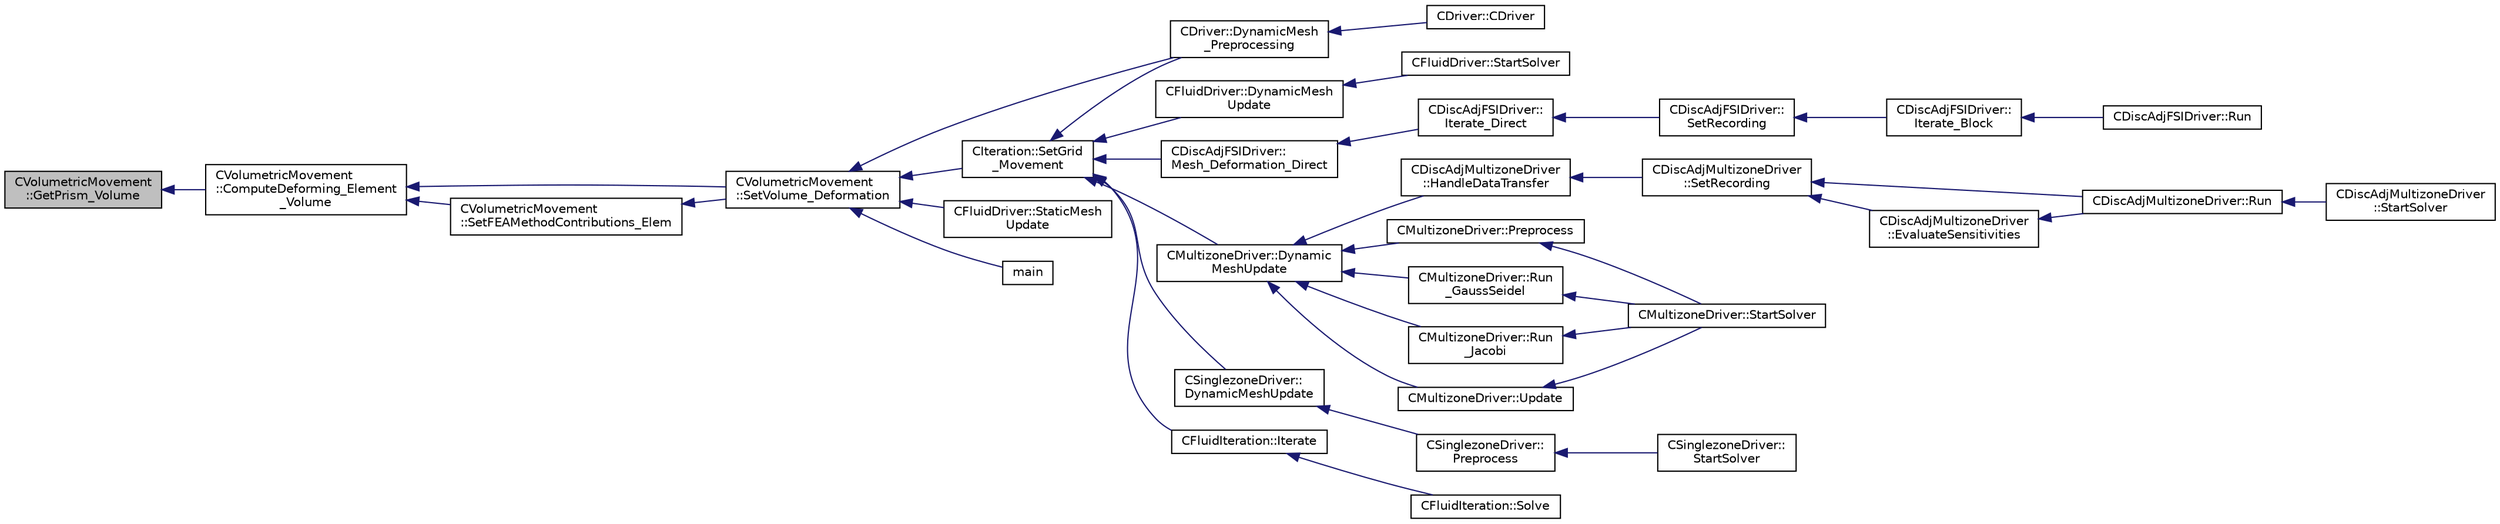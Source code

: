 digraph "CVolumetricMovement::GetPrism_Volume"
{
  edge [fontname="Helvetica",fontsize="10",labelfontname="Helvetica",labelfontsize="10"];
  node [fontname="Helvetica",fontsize="10",shape=record];
  rankdir="LR";
  Node202 [label="CVolumetricMovement\l::GetPrism_Volume",height=0.2,width=0.4,color="black", fillcolor="grey75", style="filled", fontcolor="black"];
  Node202 -> Node203 [dir="back",color="midnightblue",fontsize="10",style="solid",fontname="Helvetica"];
  Node203 [label="CVolumetricMovement\l::ComputeDeforming_Element\l_Volume",height=0.2,width=0.4,color="black", fillcolor="white", style="filled",URL="$class_c_volumetric_movement.html#a7acdc25230eeae12974e8b4ffa054497",tooltip="Check for negative volumes (all elements) after performing grid deformation. "];
  Node203 -> Node204 [dir="back",color="midnightblue",fontsize="10",style="solid",fontname="Helvetica"];
  Node204 [label="CVolumetricMovement\l::SetVolume_Deformation",height=0.2,width=0.4,color="black", fillcolor="white", style="filled",URL="$class_c_volumetric_movement.html#a9120967db0448fb16cb3ddf14ce6b533",tooltip="Grid deformation using the spring analogy method. "];
  Node204 -> Node205 [dir="back",color="midnightblue",fontsize="10",style="solid",fontname="Helvetica"];
  Node205 [label="CDriver::DynamicMesh\l_Preprocessing",height=0.2,width=0.4,color="black", fillcolor="white", style="filled",URL="$class_c_driver.html#af585d91d9c08dbddcc2b3e67dd5f5af9",tooltip="GridMovement_Preprocessing. "];
  Node205 -> Node206 [dir="back",color="midnightblue",fontsize="10",style="solid",fontname="Helvetica"];
  Node206 [label="CDriver::CDriver",height=0.2,width=0.4,color="black", fillcolor="white", style="filled",URL="$class_c_driver.html#a3fca4a013a6efa9bbb38fe78a86b5f3d",tooltip="Constructor of the class. "];
  Node204 -> Node207 [dir="back",color="midnightblue",fontsize="10",style="solid",fontname="Helvetica"];
  Node207 [label="CIteration::SetGrid\l_Movement",height=0.2,width=0.4,color="black", fillcolor="white", style="filled",URL="$class_c_iteration.html#a7b36785762f6b0c214569b185b858b6c",tooltip="Updates the positions and grid velocities for dynamic meshes between physical time steps..."];
  Node207 -> Node205 [dir="back",color="midnightblue",fontsize="10",style="solid",fontname="Helvetica"];
  Node207 -> Node208 [dir="back",color="midnightblue",fontsize="10",style="solid",fontname="Helvetica"];
  Node208 [label="CFluidDriver::DynamicMesh\lUpdate",height=0.2,width=0.4,color="black", fillcolor="white", style="filled",URL="$class_c_fluid_driver.html#a4eee67049f34a1875a42afa470e9f828",tooltip="Perform a dynamic mesh deformation, included grid velocity computation and the update of the multigri..."];
  Node208 -> Node209 [dir="back",color="midnightblue",fontsize="10",style="solid",fontname="Helvetica"];
  Node209 [label="CFluidDriver::StartSolver",height=0.2,width=0.4,color="black", fillcolor="white", style="filled",URL="$class_c_fluid_driver.html#a1c122d5a4b5f562f69a84aef2b8bd6d5",tooltip="Launch the computation for all zones and all physics. "];
  Node207 -> Node210 [dir="back",color="midnightblue",fontsize="10",style="solid",fontname="Helvetica"];
  Node210 [label="CDiscAdjFSIDriver::\lMesh_Deformation_Direct",height=0.2,width=0.4,color="black", fillcolor="white", style="filled",URL="$class_c_disc_adj_f_s_i_driver.html#ad683500d6b3773af342165b1b18f5c59",tooltip="Run a direct mesh deformation. "];
  Node210 -> Node211 [dir="back",color="midnightblue",fontsize="10",style="solid",fontname="Helvetica"];
  Node211 [label="CDiscAdjFSIDriver::\lIterate_Direct",height=0.2,width=0.4,color="black", fillcolor="white", style="filled",URL="$class_c_disc_adj_f_s_i_driver.html#acd9e7f14d860522e48ba2b6db34efd49",tooltip="Iterate the direct solver for recording. "];
  Node211 -> Node212 [dir="back",color="midnightblue",fontsize="10",style="solid",fontname="Helvetica"];
  Node212 [label="CDiscAdjFSIDriver::\lSetRecording",height=0.2,width=0.4,color="black", fillcolor="white", style="filled",URL="$class_c_disc_adj_f_s_i_driver.html#ab07394a77802e469a321ccd1b10cb988",tooltip="Set the recording for a Discrete Adjoint iteration for the FSI problem. "];
  Node212 -> Node213 [dir="back",color="midnightblue",fontsize="10",style="solid",fontname="Helvetica"];
  Node213 [label="CDiscAdjFSIDriver::\lIterate_Block",height=0.2,width=0.4,color="black", fillcolor="white", style="filled",URL="$class_c_disc_adj_f_s_i_driver.html#a84949f139fa795b7d34d6ff77e82eb5c",tooltip="Iterate a certain block for adjoint FSI - may be the whole set of variables or independent and subite..."];
  Node213 -> Node214 [dir="back",color="midnightblue",fontsize="10",style="solid",fontname="Helvetica"];
  Node214 [label="CDiscAdjFSIDriver::Run",height=0.2,width=0.4,color="black", fillcolor="white", style="filled",URL="$class_c_disc_adj_f_s_i_driver.html#a2e965d6e9c4dcfc296077cae225cab21",tooltip="Run a Discrete Adjoint iteration for the FSI problem. "];
  Node207 -> Node215 [dir="back",color="midnightblue",fontsize="10",style="solid",fontname="Helvetica"];
  Node215 [label="CMultizoneDriver::Dynamic\lMeshUpdate",height=0.2,width=0.4,color="black", fillcolor="white", style="filled",URL="$class_c_multizone_driver.html#ad28a95a48e9750237a5e2b1bf2c4aac9",tooltip="Perform a dynamic mesh deformation, included grid velocity computation and the update of the multigri..."];
  Node215 -> Node216 [dir="back",color="midnightblue",fontsize="10",style="solid",fontname="Helvetica"];
  Node216 [label="CDiscAdjMultizoneDriver\l::HandleDataTransfer",height=0.2,width=0.4,color="black", fillcolor="white", style="filled",URL="$class_c_disc_adj_multizone_driver.html#ab33de05a7a1f77dcf60014a4a35dd4f1",tooltip="Transfer data between zones and update grids when required. "];
  Node216 -> Node217 [dir="back",color="midnightblue",fontsize="10",style="solid",fontname="Helvetica"];
  Node217 [label="CDiscAdjMultizoneDriver\l::SetRecording",height=0.2,width=0.4,color="black", fillcolor="white", style="filled",URL="$class_c_disc_adj_multizone_driver.html#a441f8669a04147aacab7df463e1dd021",tooltip="Record one iteration of the primal problem within each zone. "];
  Node217 -> Node218 [dir="back",color="midnightblue",fontsize="10",style="solid",fontname="Helvetica"];
  Node218 [label="CDiscAdjMultizoneDriver::Run",height=0.2,width=0.4,color="black", fillcolor="white", style="filled",URL="$class_c_disc_adj_multizone_driver.html#af996aecdb6d20aa4fc81c9b67295abf5",tooltip="[Overload] Run an discrete adjoint update of all solvers within multiple zones. "];
  Node218 -> Node219 [dir="back",color="midnightblue",fontsize="10",style="solid",fontname="Helvetica"];
  Node219 [label="CDiscAdjMultizoneDriver\l::StartSolver",height=0.2,width=0.4,color="black", fillcolor="white", style="filled",URL="$class_c_disc_adj_multizone_driver.html#a75de0a1a482ceeed4301a384f1515092",tooltip="[Overload] Launch the computation for discrete adjoint multizone problems. "];
  Node217 -> Node220 [dir="back",color="midnightblue",fontsize="10",style="solid",fontname="Helvetica"];
  Node220 [label="CDiscAdjMultizoneDriver\l::EvaluateSensitivities",height=0.2,width=0.4,color="black", fillcolor="white", style="filled",URL="$class_c_disc_adj_multizone_driver.html#ac2789097629674cfb7d4de64954024df",tooltip="Evaluate sensitivites for the current adjoint solution and output files. "];
  Node220 -> Node218 [dir="back",color="midnightblue",fontsize="10",style="solid",fontname="Helvetica"];
  Node215 -> Node221 [dir="back",color="midnightblue",fontsize="10",style="solid",fontname="Helvetica"];
  Node221 [label="CMultizoneDriver::Preprocess",height=0.2,width=0.4,color="black", fillcolor="white", style="filled",URL="$class_c_multizone_driver.html#a29c97f0dff69501feb7d5f8fe2670088",tooltip="Preprocess the multizone iteration. "];
  Node221 -> Node222 [dir="back",color="midnightblue",fontsize="10",style="solid",fontname="Helvetica"];
  Node222 [label="CMultizoneDriver::StartSolver",height=0.2,width=0.4,color="black", fillcolor="white", style="filled",URL="$class_c_multizone_driver.html#a03cfc000c383ef0d86d34e1c6aef5ff3",tooltip="[Overload] Launch the computation for multizone problems. "];
  Node215 -> Node223 [dir="back",color="midnightblue",fontsize="10",style="solid",fontname="Helvetica"];
  Node223 [label="CMultizoneDriver::Run\l_GaussSeidel",height=0.2,width=0.4,color="black", fillcolor="white", style="filled",URL="$class_c_multizone_driver.html#a8036223cdbe0c0d4552f17f6bad9189b",tooltip="Run a Block Gauss-Seidel iteration in all physical zones. "];
  Node223 -> Node222 [dir="back",color="midnightblue",fontsize="10",style="solid",fontname="Helvetica"];
  Node215 -> Node224 [dir="back",color="midnightblue",fontsize="10",style="solid",fontname="Helvetica"];
  Node224 [label="CMultizoneDriver::Run\l_Jacobi",height=0.2,width=0.4,color="black", fillcolor="white", style="filled",URL="$class_c_multizone_driver.html#a1bf2824daac5a10e8fb7387676eee338",tooltip="Run a Block-Jacobi iteration in all physical zones. "];
  Node224 -> Node222 [dir="back",color="midnightblue",fontsize="10",style="solid",fontname="Helvetica"];
  Node215 -> Node225 [dir="back",color="midnightblue",fontsize="10",style="solid",fontname="Helvetica"];
  Node225 [label="CMultizoneDriver::Update",height=0.2,width=0.4,color="black", fillcolor="white", style="filled",URL="$class_c_multizone_driver.html#ac5d960382730c14b035965906cf02cb6",tooltip="Update the dual-time solution within multiple zones. "];
  Node225 -> Node222 [dir="back",color="midnightblue",fontsize="10",style="solid",fontname="Helvetica"];
  Node207 -> Node226 [dir="back",color="midnightblue",fontsize="10",style="solid",fontname="Helvetica"];
  Node226 [label="CSinglezoneDriver::\lDynamicMeshUpdate",height=0.2,width=0.4,color="black", fillcolor="white", style="filled",URL="$class_c_singlezone_driver.html#a8cf4c7786b495d459818b656a7f6a357",tooltip="Perform a dynamic mesh deformation, included grid velocity computation and the update of the multigri..."];
  Node226 -> Node227 [dir="back",color="midnightblue",fontsize="10",style="solid",fontname="Helvetica"];
  Node227 [label="CSinglezoneDriver::\lPreprocess",height=0.2,width=0.4,color="black", fillcolor="white", style="filled",URL="$class_c_singlezone_driver.html#adc6587c2d0cd656a4fbdebaf611fbbc8",tooltip="Preprocess the single-zone iteration. "];
  Node227 -> Node228 [dir="back",color="midnightblue",fontsize="10",style="solid",fontname="Helvetica"];
  Node228 [label="CSinglezoneDriver::\lStartSolver",height=0.2,width=0.4,color="black", fillcolor="white", style="filled",URL="$class_c_singlezone_driver.html#a6eb4215f7ee740a6d5edb798110ce44a",tooltip="[Overload] Launch the computation for single-zone problems. "];
  Node207 -> Node229 [dir="back",color="midnightblue",fontsize="10",style="solid",fontname="Helvetica"];
  Node229 [label="CFluidIteration::Iterate",height=0.2,width=0.4,color="black", fillcolor="white", style="filled",URL="$class_c_fluid_iteration.html#ab1379b4cba3d8c893395123fb6030986",tooltip="Perform a single iteration of the fluid system. "];
  Node229 -> Node230 [dir="back",color="midnightblue",fontsize="10",style="solid",fontname="Helvetica"];
  Node230 [label="CFluidIteration::Solve",height=0.2,width=0.4,color="black", fillcolor="white", style="filled",URL="$class_c_fluid_iteration.html#ae22cd342c9c9d2ea5ac3f5103394ff80",tooltip="Iterate the fluid system for a number of Inner_Iter iterations. "];
  Node204 -> Node231 [dir="back",color="midnightblue",fontsize="10",style="solid",fontname="Helvetica"];
  Node231 [label="CFluidDriver::StaticMesh\lUpdate",height=0.2,width=0.4,color="black", fillcolor="white", style="filled",URL="$class_c_fluid_driver.html#a6771333285f189b2f979478dee64d897",tooltip="Perform a static mesh deformation, without considering grid velocity (multiple zone). "];
  Node204 -> Node232 [dir="back",color="midnightblue",fontsize="10",style="solid",fontname="Helvetica"];
  Node232 [label="main",height=0.2,width=0.4,color="black", fillcolor="white", style="filled",URL="$_s_u2___d_e_f_8cpp.html#a0ddf1224851353fc92bfbff6f499fa97"];
  Node203 -> Node233 [dir="back",color="midnightblue",fontsize="10",style="solid",fontname="Helvetica"];
  Node233 [label="CVolumetricMovement\l::SetFEAMethodContributions_Elem",height=0.2,width=0.4,color="black", fillcolor="white", style="filled",URL="$class_c_volumetric_movement.html#ad26b11c08de25982c8f254d465d244bb",tooltip="Compute the stiffness matrix for grid deformation using spring analogy. "];
  Node233 -> Node204 [dir="back",color="midnightblue",fontsize="10",style="solid",fontname="Helvetica"];
}
